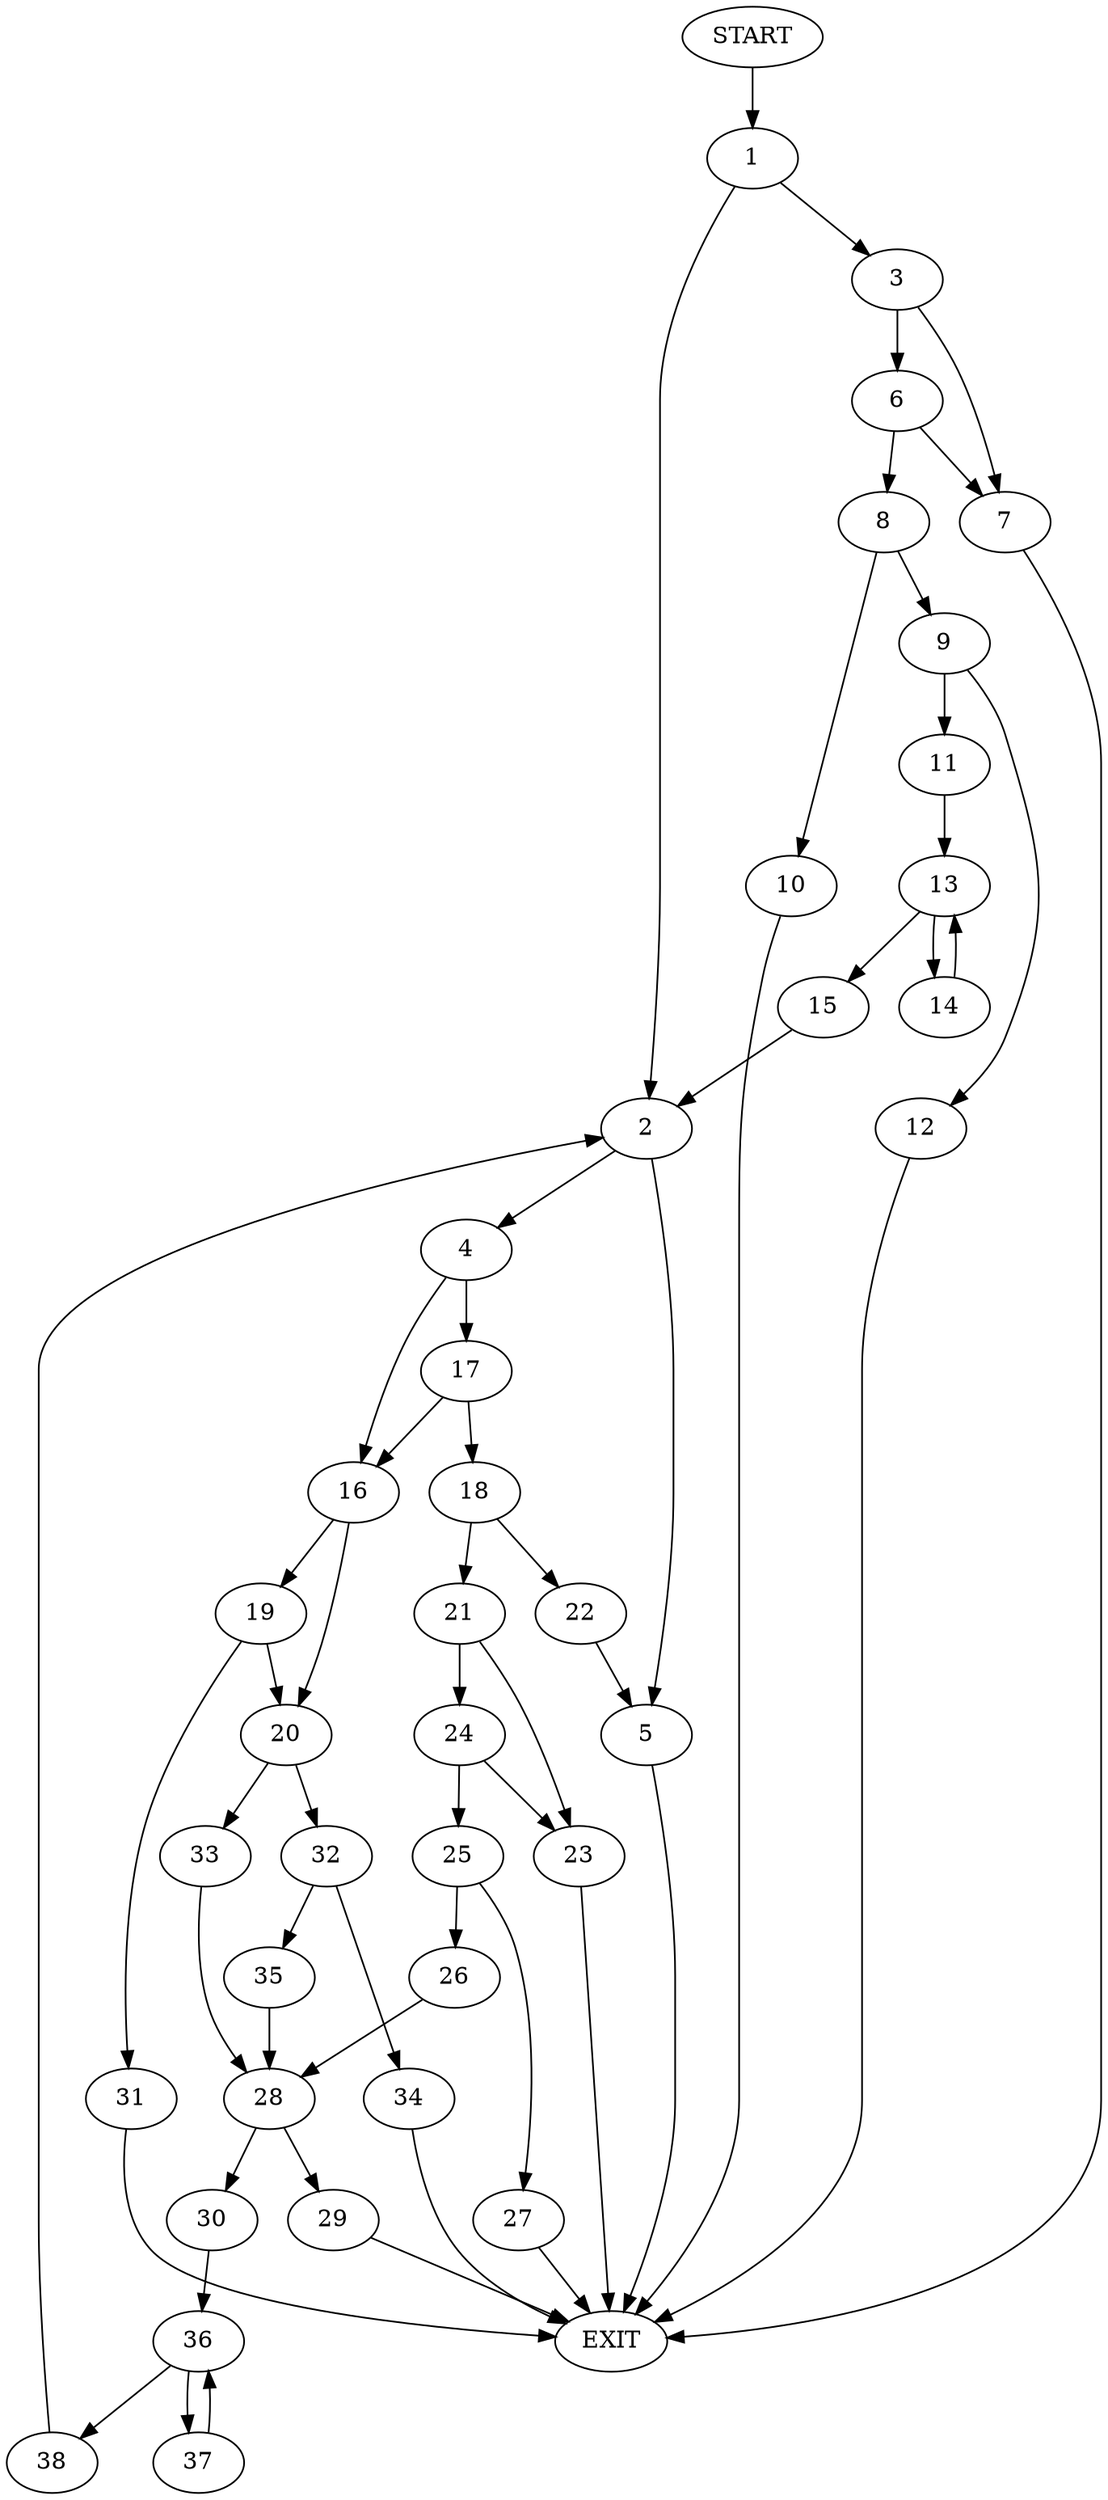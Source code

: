 digraph {
0 [label="START"]
39 [label="EXIT"]
0 -> 1
1 -> 2
1 -> 3
2 -> 4
2 -> 5
3 -> 6
3 -> 7
6 -> 7
6 -> 8
7 -> 39
8 -> 9
8 -> 10
9 -> 11
9 -> 12
10 -> 39
12 -> 39
11 -> 13
13 -> 14
13 -> 15
14 -> 13
15 -> 2
5 -> 39
4 -> 16
4 -> 17
17 -> 16
17 -> 18
16 -> 19
16 -> 20
18 -> 21
18 -> 22
21 -> 23
21 -> 24
22 -> 5
24 -> 25
24 -> 23
23 -> 39
25 -> 26
25 -> 27
26 -> 28
27 -> 39
28 -> 29
28 -> 30
19 -> 20
19 -> 31
20 -> 32
20 -> 33
31 -> 39
33 -> 28
32 -> 34
32 -> 35
35 -> 28
34 -> 39
29 -> 39
30 -> 36
36 -> 37
36 -> 38
38 -> 2
37 -> 36
}
